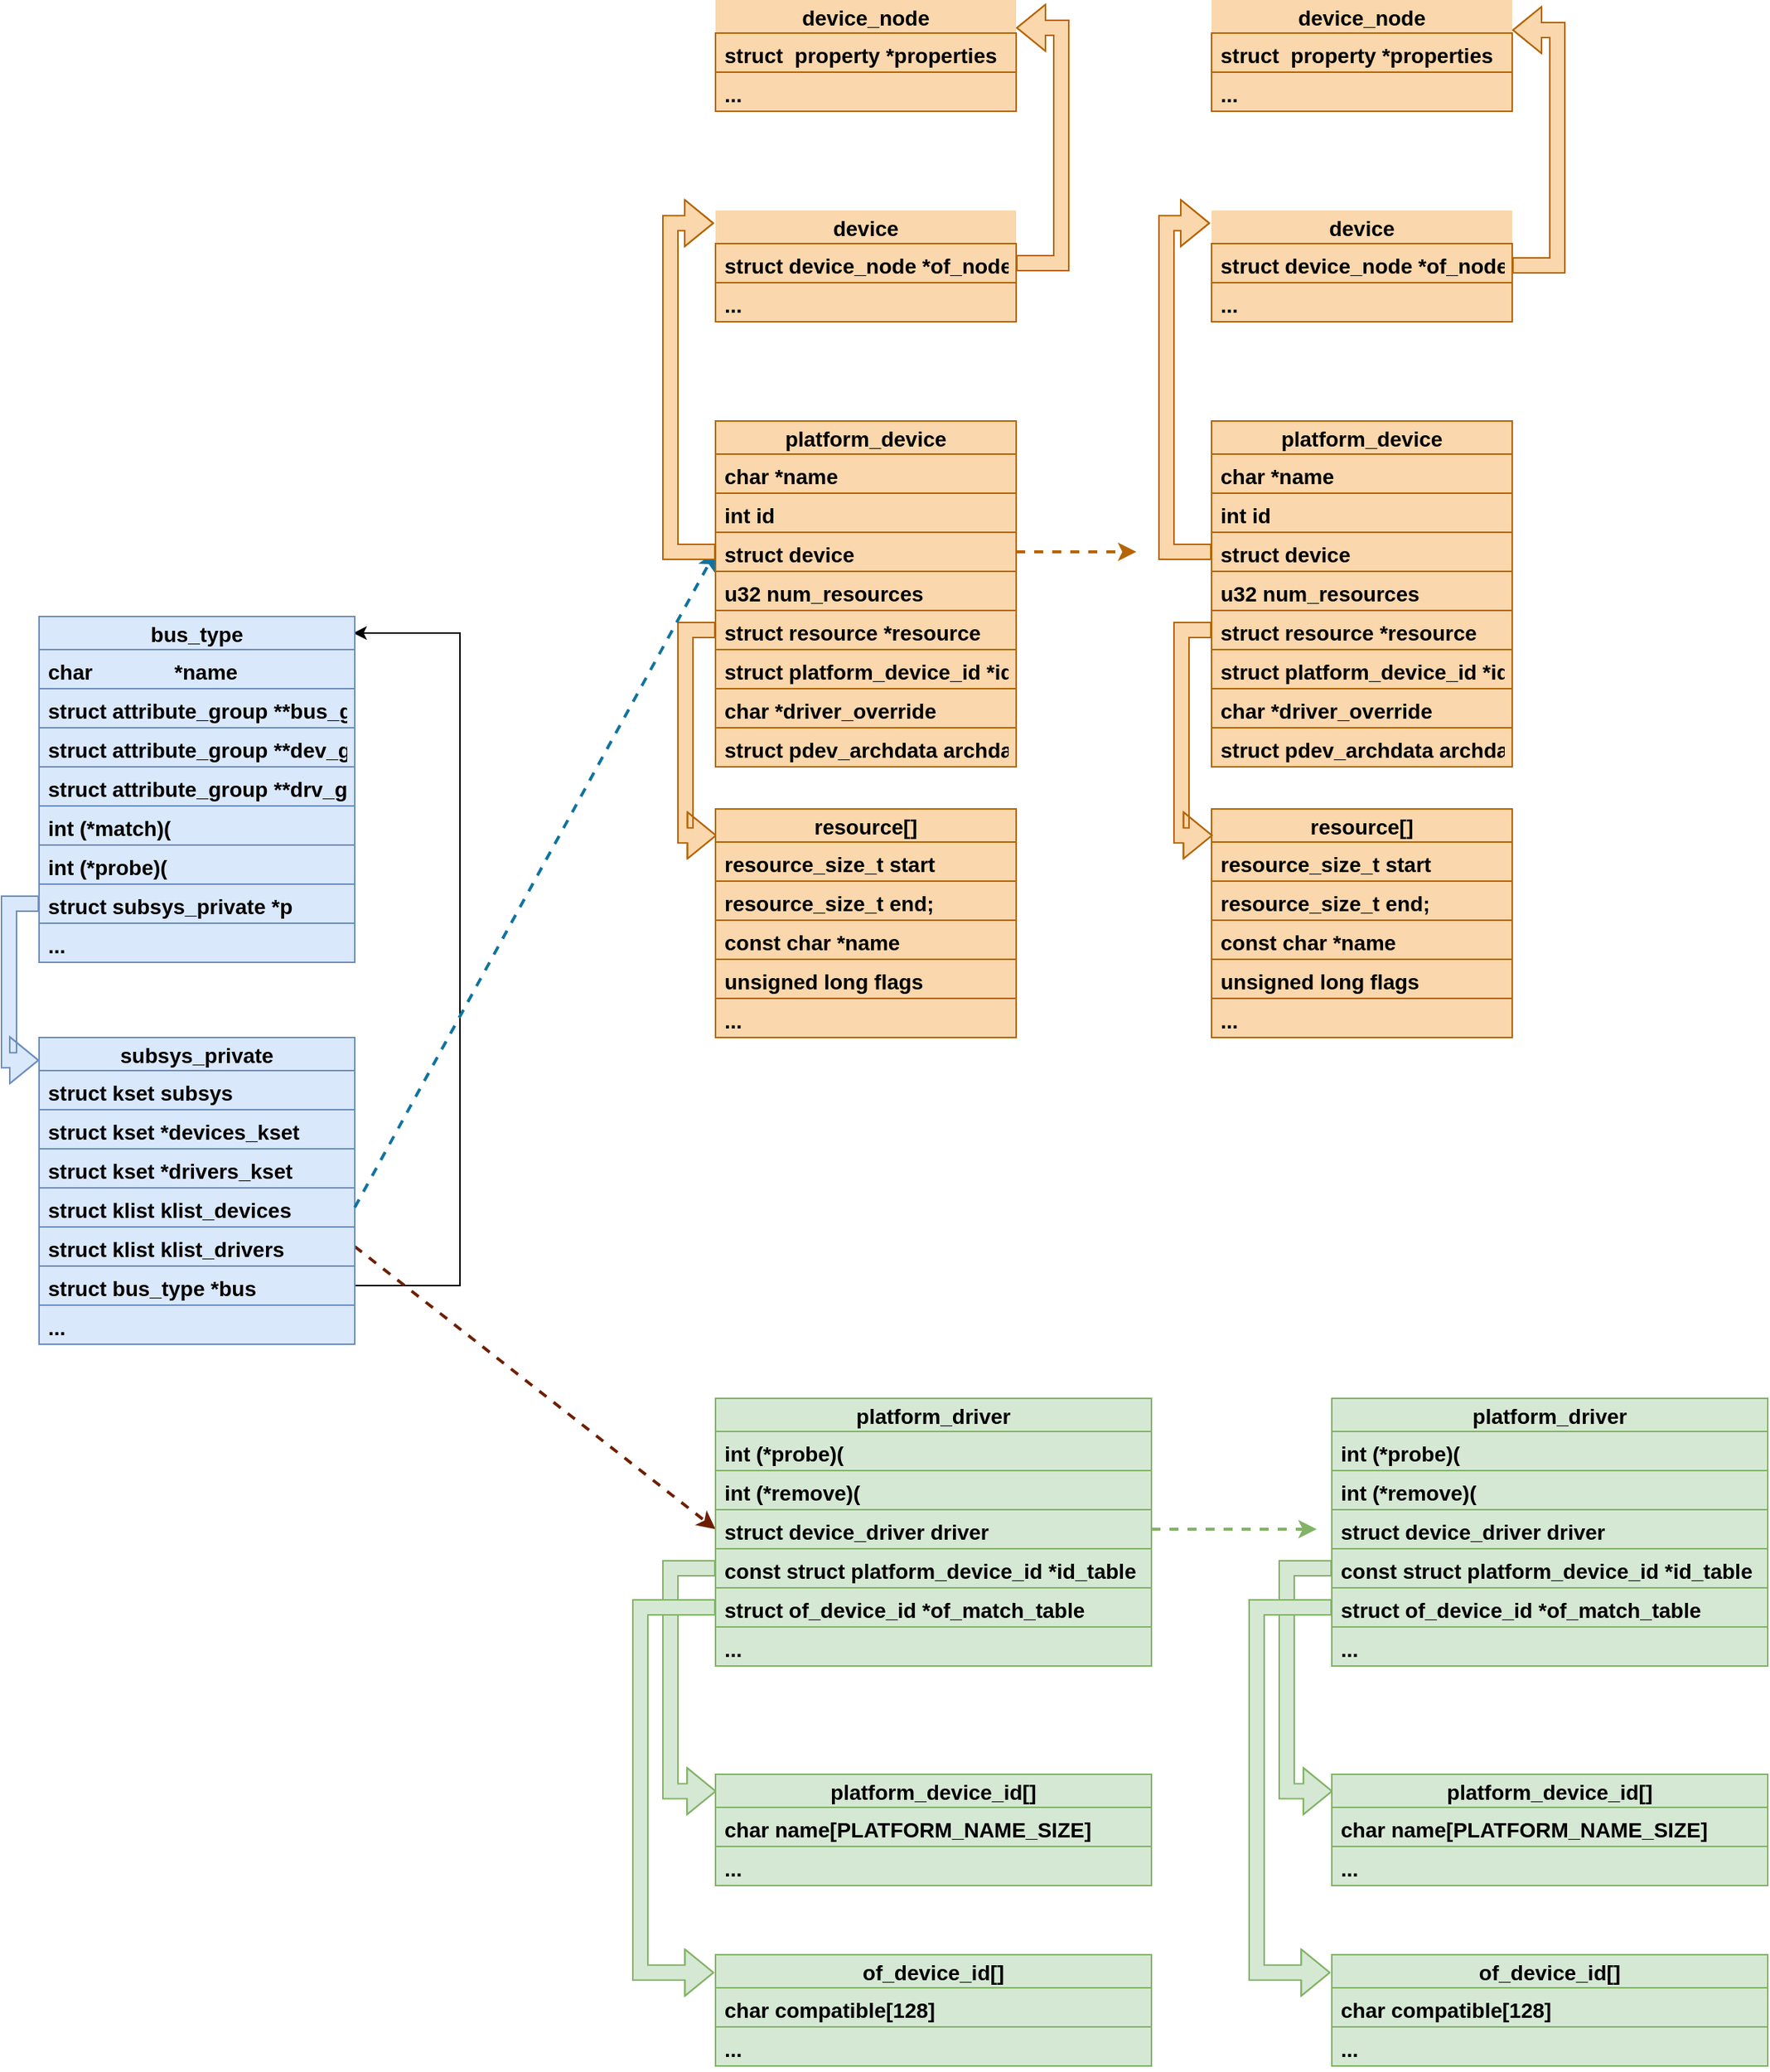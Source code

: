 <mxfile version="13.2.4" type="device"><diagram id="aXL27WoOl_0SswIxqGtq" name="第 1 页"><mxGraphModel dx="2500" dy="1604" grid="1" gridSize="10" guides="1" tooltips="1" connect="1" arrows="1" fold="1" page="1" pageScale="1" pageWidth="2339" pageHeight="3300" math="0" shadow="0"><root><mxCell id="0"/><mxCell id="1" parent="0"/><mxCell id="sJLB15ZEYWeLk40DrqPx-72" style="edgeStyle=orthogonalEdgeStyle;rounded=0;orthogonalLoop=1;jettySize=auto;html=1;entryX=0.995;entryY=0.048;entryDx=0;entryDy=0;entryPerimeter=0;fontSize=14;fontStyle=1" parent="1" source="sJLB15ZEYWeLk40DrqPx-69" target="sJLB15ZEYWeLk40DrqPx-45" edge="1"><mxGeometry relative="1" as="geometry"><Array as="points"><mxPoint x="740" y="1455"/><mxPoint x="740" y="1021"/></Array></mxGeometry></mxCell><mxCell id="sJLB15ZEYWeLk40DrqPx-73" style="edgeStyle=orthogonalEdgeStyle;rounded=0;orthogonalLoop=1;jettySize=auto;html=1;entryX=0;entryY=0.074;entryDx=0;entryDy=0;entryPerimeter=0;shape=flexArrow;fontSize=14;fontStyle=1;fillColor=#dae8fc;strokeColor=#6c8ebf;" parent="1" source="sJLB15ZEYWeLk40DrqPx-52" target="sJLB15ZEYWeLk40DrqPx-63" edge="1"><mxGeometry relative="1" as="geometry"/></mxCell><mxCell id="sJLB15ZEYWeLk40DrqPx-106" style="edgeStyle=none;rounded=0;orthogonalLoop=1;jettySize=auto;html=1;fontSize=14;fontStyle=1;exitX=1;exitY=0.5;exitDx=0;exitDy=0;fillColor=#a0522d;strokeColor=#6D1F00;dashed=1;strokeWidth=2;entryX=0;entryY=0.5;entryDx=0;entryDy=0;" parent="1" source="sJLB15ZEYWeLk40DrqPx-68" target="_lPPHwgw0YnX2loPkoH2-24" edge="1"><mxGeometry relative="1" as="geometry"><mxPoint x="590" y="1430" as="sourcePoint"/><mxPoint x="860" y="1750" as="targetPoint"/></mxGeometry></mxCell><mxCell id="sJLB15ZEYWeLk40DrqPx-45" value="bus_type" style="swimlane;fontStyle=1;childLayout=stackLayout;horizontal=1;startSize=22;horizontalStack=0;resizeParent=1;resizeParentMax=0;resizeLast=0;collapsible=1;marginBottom=0;align=center;fontSize=14;fillColor=#dae8fc;strokeColor=#6c8ebf;" parent="1" vertex="1"><mxGeometry x="460" y="1010" width="210" height="230" as="geometry"/></mxCell><mxCell id="sJLB15ZEYWeLk40DrqPx-46" value="char              *name" style="text;strokeColor=#6c8ebf;fillColor=#dae8fc;spacingLeft=4;spacingRight=4;overflow=hidden;rotatable=0;points=[[0,0.5],[1,0.5]];portConstraint=eastwest;fontSize=14;fontStyle=1" parent="sJLB15ZEYWeLk40DrqPx-45" vertex="1"><mxGeometry y="22" width="210" height="26" as="geometry"/></mxCell><mxCell id="sJLB15ZEYWeLk40DrqPx-47" value="struct attribute_group **bus_groups" style="text;strokeColor=#6c8ebf;fillColor=#dae8fc;spacingLeft=4;spacingRight=4;overflow=hidden;rotatable=0;points=[[0,0.5],[1,0.5]];portConstraint=eastwest;fontSize=14;fontStyle=1" parent="sJLB15ZEYWeLk40DrqPx-45" vertex="1"><mxGeometry y="48" width="210" height="26" as="geometry"/></mxCell><mxCell id="sJLB15ZEYWeLk40DrqPx-48" value="struct attribute_group **dev_groups" style="text;strokeColor=#6c8ebf;fillColor=#dae8fc;spacingLeft=4;spacingRight=4;overflow=hidden;rotatable=0;points=[[0,0.5],[1,0.5]];portConstraint=eastwest;fontSize=14;fontStyle=1" parent="sJLB15ZEYWeLk40DrqPx-45" vertex="1"><mxGeometry y="74" width="210" height="26" as="geometry"/></mxCell><mxCell id="sJLB15ZEYWeLk40DrqPx-49" value="struct attribute_group **drv_groups" style="text;strokeColor=#6c8ebf;fillColor=#dae8fc;spacingLeft=4;spacingRight=4;overflow=hidden;rotatable=0;points=[[0,0.5],[1,0.5]];portConstraint=eastwest;fontSize=14;fontStyle=1" parent="sJLB15ZEYWeLk40DrqPx-45" vertex="1"><mxGeometry y="100" width="210" height="26" as="geometry"/></mxCell><mxCell id="sJLB15ZEYWeLk40DrqPx-50" value="int (*match)(" style="text;strokeColor=#6c8ebf;fillColor=#dae8fc;spacingLeft=4;spacingRight=4;overflow=hidden;rotatable=0;points=[[0,0.5],[1,0.5]];portConstraint=eastwest;fontSize=14;fontStyle=1" parent="sJLB15ZEYWeLk40DrqPx-45" vertex="1"><mxGeometry y="126" width="210" height="26" as="geometry"/></mxCell><mxCell id="sJLB15ZEYWeLk40DrqPx-51" value="int (*probe)(" style="text;strokeColor=#6c8ebf;fillColor=#dae8fc;spacingLeft=4;spacingRight=4;overflow=hidden;rotatable=0;points=[[0,0.5],[1,0.5]];portConstraint=eastwest;fontSize=14;fontStyle=1" parent="sJLB15ZEYWeLk40DrqPx-45" vertex="1"><mxGeometry y="152" width="210" height="26" as="geometry"/></mxCell><mxCell id="sJLB15ZEYWeLk40DrqPx-52" value="struct subsys_private *p" style="text;strokeColor=#6c8ebf;fillColor=#dae8fc;spacingLeft=4;spacingRight=4;overflow=hidden;rotatable=0;points=[[0,0.5],[1,0.5]];portConstraint=eastwest;fontSize=14;fontStyle=1" parent="sJLB15ZEYWeLk40DrqPx-45" vertex="1"><mxGeometry y="178" width="210" height="26" as="geometry"/></mxCell><mxCell id="sJLB15ZEYWeLk40DrqPx-62" value="..." style="text;strokeColor=#6c8ebf;fillColor=#dae8fc;spacingLeft=4;spacingRight=4;overflow=hidden;rotatable=0;points=[[0,0.5],[1,0.5]];portConstraint=eastwest;fontSize=14;fontStyle=1" parent="sJLB15ZEYWeLk40DrqPx-45" vertex="1"><mxGeometry y="204" width="210" height="26" as="geometry"/></mxCell><mxCell id="sJLB15ZEYWeLk40DrqPx-63" value="subsys_private" style="swimlane;fontStyle=1;childLayout=stackLayout;horizontal=1;startSize=22;horizontalStack=0;resizeParent=1;resizeParentMax=0;resizeLast=0;collapsible=1;marginBottom=0;align=center;fontSize=14;fillColor=#dae8fc;strokeColor=#6c8ebf;" parent="1" vertex="1"><mxGeometry x="460" y="1290" width="210" height="204" as="geometry"/></mxCell><mxCell id="sJLB15ZEYWeLk40DrqPx-64" value="struct kset subsys" style="text;strokeColor=#6c8ebf;fillColor=#dae8fc;spacingLeft=4;spacingRight=4;overflow=hidden;rotatable=0;points=[[0,0.5],[1,0.5]];portConstraint=eastwest;fontSize=14;fontStyle=1" parent="sJLB15ZEYWeLk40DrqPx-63" vertex="1"><mxGeometry y="22" width="210" height="26" as="geometry"/></mxCell><mxCell id="sJLB15ZEYWeLk40DrqPx-65" value="struct kset *devices_kset" style="text;strokeColor=#6c8ebf;fillColor=#dae8fc;spacingLeft=4;spacingRight=4;overflow=hidden;rotatable=0;points=[[0,0.5],[1,0.5]];portConstraint=eastwest;fontSize=14;fontStyle=1" parent="sJLB15ZEYWeLk40DrqPx-63" vertex="1"><mxGeometry y="48" width="210" height="26" as="geometry"/></mxCell><mxCell id="sJLB15ZEYWeLk40DrqPx-66" value="struct kset *drivers_kset" style="text;strokeColor=#6c8ebf;fillColor=#dae8fc;spacingLeft=4;spacingRight=4;overflow=hidden;rotatable=0;points=[[0,0.5],[1,0.5]];portConstraint=eastwest;fontSize=14;fontStyle=1" parent="sJLB15ZEYWeLk40DrqPx-63" vertex="1"><mxGeometry y="74" width="210" height="26" as="geometry"/></mxCell><mxCell id="sJLB15ZEYWeLk40DrqPx-67" value="struct klist klist_devices" style="text;strokeColor=#6c8ebf;fillColor=#dae8fc;spacingLeft=4;spacingRight=4;overflow=hidden;rotatable=0;points=[[0,0.5],[1,0.5]];portConstraint=eastwest;fontSize=14;fontStyle=1" parent="sJLB15ZEYWeLk40DrqPx-63" vertex="1"><mxGeometry y="100" width="210" height="26" as="geometry"/></mxCell><mxCell id="sJLB15ZEYWeLk40DrqPx-68" value="struct klist klist_drivers" style="text;strokeColor=#6c8ebf;fillColor=#dae8fc;spacingLeft=4;spacingRight=4;overflow=hidden;rotatable=0;points=[[0,0.5],[1,0.5]];portConstraint=eastwest;fontSize=14;fontStyle=1" parent="sJLB15ZEYWeLk40DrqPx-63" vertex="1"><mxGeometry y="126" width="210" height="26" as="geometry"/></mxCell><mxCell id="sJLB15ZEYWeLk40DrqPx-69" value="struct bus_type *bus" style="text;strokeColor=#6c8ebf;fillColor=#dae8fc;spacingLeft=4;spacingRight=4;overflow=hidden;rotatable=0;points=[[0,0.5],[1,0.5]];portConstraint=eastwest;fontSize=14;fontStyle=1" parent="sJLB15ZEYWeLk40DrqPx-63" vertex="1"><mxGeometry y="152" width="210" height="26" as="geometry"/></mxCell><mxCell id="sJLB15ZEYWeLk40DrqPx-71" value="..." style="text;strokeColor=#6c8ebf;fillColor=#dae8fc;spacingLeft=4;spacingRight=4;overflow=hidden;rotatable=0;points=[[0,0.5],[1,0.5]];portConstraint=eastwest;fontSize=14;fontStyle=1" parent="sJLB15ZEYWeLk40DrqPx-63" vertex="1"><mxGeometry y="178" width="210" height="26" as="geometry"/></mxCell><mxCell id="h1Dw-4P8hXHXy0RDtUGk-1" value="device" style="swimlane;fontStyle=1;childLayout=stackLayout;horizontal=1;startSize=22;horizontalStack=0;resizeParent=1;resizeParentMax=0;resizeLast=0;collapsible=1;marginBottom=0;align=center;fontSize=14;fillColor=#fad7ac;strokeColor=none;swimlaneFillColor=#ffffff;" parent="1" vertex="1"><mxGeometry x="910" y="740" width="200" height="74" as="geometry"/></mxCell><mxCell id="h1Dw-4P8hXHXy0RDtUGk-2" value="struct device_node *of_node;" style="text;strokeColor=#b46504;fillColor=#fad7ac;spacingLeft=4;spacingRight=4;overflow=hidden;rotatable=0;points=[[0,0.5],[1,0.5]];portConstraint=eastwest;fontSize=14;fontStyle=1" parent="h1Dw-4P8hXHXy0RDtUGk-1" vertex="1"><mxGeometry y="22" width="200" height="26" as="geometry"/></mxCell><mxCell id="h1Dw-4P8hXHXy0RDtUGk-3" value="..." style="text;strokeColor=#b46504;fillColor=#fad7ac;spacingLeft=4;spacingRight=4;overflow=hidden;rotatable=0;points=[[0,0.5],[1,0.5]];portConstraint=eastwest;fontSize=14;fontStyle=1" parent="h1Dw-4P8hXHXy0RDtUGk-1" vertex="1"><mxGeometry y="48" width="200" height="26" as="geometry"/></mxCell><mxCell id="h1Dw-4P8hXHXy0RDtUGk-11" value="device_node" style="swimlane;fontStyle=1;childLayout=stackLayout;horizontal=1;startSize=22;horizontalStack=0;resizeParent=1;resizeParentMax=0;resizeLast=0;collapsible=1;marginBottom=0;align=center;fontSize=14;fillColor=#fad7ac;strokeColor=none;swimlaneFillColor=#ffffff;" parent="1" vertex="1"><mxGeometry x="910" y="600" width="200" height="74" as="geometry"/></mxCell><mxCell id="h1Dw-4P8hXHXy0RDtUGk-12" value="struct  property *properties" style="text;strokeColor=#b46504;fillColor=#fad7ac;spacingLeft=4;spacingRight=4;overflow=hidden;rotatable=0;points=[[0,0.5],[1,0.5]];portConstraint=eastwest;fontSize=14;fontStyle=1" parent="h1Dw-4P8hXHXy0RDtUGk-11" vertex="1"><mxGeometry y="22" width="200" height="26" as="geometry"/></mxCell><mxCell id="h1Dw-4P8hXHXy0RDtUGk-13" value="..." style="text;strokeColor=#b46504;fillColor=#fad7ac;spacingLeft=4;spacingRight=4;overflow=hidden;rotatable=0;points=[[0,0.5],[1,0.5]];portConstraint=eastwest;fontSize=14;fontStyle=1" parent="h1Dw-4P8hXHXy0RDtUGk-11" vertex="1"><mxGeometry y="48" width="200" height="26" as="geometry"/></mxCell><mxCell id="_lPPHwgw0YnX2loPkoH2-20" value="platform_driver" style="swimlane;fontStyle=1;childLayout=stackLayout;horizontal=1;startSize=22;horizontalStack=0;resizeParent=1;resizeParentMax=0;resizeLast=0;collapsible=1;marginBottom=0;align=center;fontSize=14;fillColor=#d5e8d4;strokeColor=#82b366;" parent="1" vertex="1"><mxGeometry x="910" y="1530" width="290" height="178" as="geometry"/></mxCell><mxCell id="_lPPHwgw0YnX2loPkoH2-21" value="int (*probe)(" style="text;strokeColor=#82b366;fillColor=#d5e8d4;spacingLeft=4;spacingRight=4;overflow=hidden;rotatable=0;points=[[0,0.5],[1,0.5]];portConstraint=eastwest;fontSize=14;fontStyle=1" parent="_lPPHwgw0YnX2loPkoH2-20" vertex="1"><mxGeometry y="22" width="290" height="26" as="geometry"/></mxCell><mxCell id="_lPPHwgw0YnX2loPkoH2-22" value="int (*remove)(" style="text;strokeColor=#82b366;fillColor=#d5e8d4;spacingLeft=4;spacingRight=4;overflow=hidden;rotatable=0;points=[[0,0.5],[1,0.5]];portConstraint=eastwest;fontSize=14;fontStyle=1" parent="_lPPHwgw0YnX2loPkoH2-20" vertex="1"><mxGeometry y="48" width="290" height="26" as="geometry"/></mxCell><mxCell id="_lPPHwgw0YnX2loPkoH2-24" value="struct device_driver driver" style="text;strokeColor=#82b366;fillColor=#d5e8d4;spacingLeft=4;spacingRight=4;overflow=hidden;rotatable=0;points=[[0,0.5],[1,0.5]];portConstraint=eastwest;fontSize=14;fontStyle=1" parent="_lPPHwgw0YnX2loPkoH2-20" vertex="1"><mxGeometry y="74" width="290" height="26" as="geometry"/></mxCell><mxCell id="_lPPHwgw0YnX2loPkoH2-25" value="const struct platform_device_id *id_table" style="text;strokeColor=#82b366;fillColor=#d5e8d4;spacingLeft=4;spacingRight=4;overflow=hidden;rotatable=0;points=[[0,0.5],[1,0.5]];portConstraint=eastwest;fontSize=14;fontStyle=1" parent="_lPPHwgw0YnX2loPkoH2-20" vertex="1"><mxGeometry y="100" width="290" height="26" as="geometry"/></mxCell><mxCell id="_lPPHwgw0YnX2loPkoH2-28" value="struct of_device_id  *of_match_table" style="text;strokeColor=#82b366;fillColor=#d5e8d4;spacingLeft=4;spacingRight=4;overflow=hidden;rotatable=0;points=[[0,0.5],[1,0.5]];portConstraint=eastwest;fontSize=14;fontStyle=1" parent="_lPPHwgw0YnX2loPkoH2-20" vertex="1"><mxGeometry y="126" width="290" height="26" as="geometry"/></mxCell><mxCell id="h1Dw-4P8hXHXy0RDtUGk-15" value="..." style="text;strokeColor=#82b366;fillColor=#d5e8d4;spacingLeft=4;spacingRight=4;overflow=hidden;rotatable=0;points=[[0,0.5],[1,0.5]];portConstraint=eastwest;fontSize=14;fontStyle=1" parent="_lPPHwgw0YnX2loPkoH2-20" vertex="1"><mxGeometry y="152" width="290" height="26" as="geometry"/></mxCell><mxCell id="_lPPHwgw0YnX2loPkoH2-2" value="platform_device" style="swimlane;fontStyle=1;childLayout=stackLayout;horizontal=1;startSize=22;horizontalStack=0;resizeParent=1;resizeParentMax=0;resizeLast=0;collapsible=1;marginBottom=0;align=center;fontSize=14;fillColor=#fad7ac;strokeColor=#b46504;" parent="1" vertex="1"><mxGeometry x="910" y="880" width="200" height="230" as="geometry"/></mxCell><mxCell id="_lPPHwgw0YnX2loPkoH2-3" value="char&#9;*name" style="text;strokeColor=#b46504;fillColor=#fad7ac;spacingLeft=4;spacingRight=4;overflow=hidden;rotatable=0;points=[[0,0.5],[1,0.5]];portConstraint=eastwest;fontSize=14;fontStyle=1" parent="_lPPHwgw0YnX2loPkoH2-2" vertex="1"><mxGeometry y="22" width="200" height="26" as="geometry"/></mxCell><mxCell id="_lPPHwgw0YnX2loPkoH2-4" value="int&#9;&#9;id" style="text;strokeColor=#b46504;fillColor=#fad7ac;spacingLeft=4;spacingRight=4;overflow=hidden;rotatable=0;points=[[0,0.5],[1,0.5]];portConstraint=eastwest;fontSize=14;fontStyle=1" parent="_lPPHwgw0YnX2loPkoH2-2" vertex="1"><mxGeometry y="48" width="200" height="26" as="geometry"/></mxCell><mxCell id="_lPPHwgw0YnX2loPkoH2-5" value="struct device" style="text;strokeColor=#b46504;fillColor=#fad7ac;spacingLeft=4;spacingRight=4;overflow=hidden;rotatable=0;points=[[0,0.5],[1,0.5]];portConstraint=eastwest;fontSize=14;fontStyle=1" parent="_lPPHwgw0YnX2loPkoH2-2" vertex="1"><mxGeometry y="74" width="200" height="26" as="geometry"/></mxCell><mxCell id="_lPPHwgw0YnX2loPkoH2-6" value="u32&#9;&#9;num_resources" style="text;strokeColor=#b46504;fillColor=#fad7ac;spacingLeft=4;spacingRight=4;overflow=hidden;rotatable=0;points=[[0,0.5],[1,0.5]];portConstraint=eastwest;fontSize=14;fontStyle=1" parent="_lPPHwgw0YnX2loPkoH2-2" vertex="1"><mxGeometry y="100" width="200" height="26" as="geometry"/></mxCell><mxCell id="_lPPHwgw0YnX2loPkoH2-7" value="struct resource&#9;*resource" style="text;strokeColor=#b46504;fillColor=#fad7ac;spacingLeft=4;spacingRight=4;overflow=hidden;rotatable=0;points=[[0,0.5],[1,0.5]];portConstraint=eastwest;fontSize=14;fontStyle=1" parent="_lPPHwgw0YnX2loPkoH2-2" vertex="1"><mxGeometry y="126" width="200" height="26" as="geometry"/></mxCell><mxCell id="_lPPHwgw0YnX2loPkoH2-8" value="struct platform_device_id&#9;*id_entry" style="text;strokeColor=#b46504;fillColor=#fad7ac;spacingLeft=4;spacingRight=4;overflow=hidden;rotatable=0;points=[[0,0.5],[1,0.5]];portConstraint=eastwest;fontSize=14;fontStyle=1" parent="_lPPHwgw0YnX2loPkoH2-2" vertex="1"><mxGeometry y="152" width="200" height="26" as="geometry"/></mxCell><mxCell id="_lPPHwgw0YnX2loPkoH2-9" value="char *driver_override" style="text;strokeColor=#b46504;fillColor=#fad7ac;spacingLeft=4;spacingRight=4;overflow=hidden;rotatable=0;points=[[0,0.5],[1,0.5]];portConstraint=eastwest;fontSize=14;fontStyle=1" parent="_lPPHwgw0YnX2loPkoH2-2" vertex="1"><mxGeometry y="178" width="200" height="26" as="geometry"/></mxCell><mxCell id="_lPPHwgw0YnX2loPkoH2-10" value="struct pdev_archdata&#9;archdata" style="text;strokeColor=#b46504;fillColor=#fad7ac;spacingLeft=4;spacingRight=4;overflow=hidden;rotatable=0;points=[[0,0.5],[1,0.5]];portConstraint=eastwest;fontSize=14;fontStyle=1" parent="_lPPHwgw0YnX2loPkoH2-2" vertex="1"><mxGeometry y="204" width="200" height="26" as="geometry"/></mxCell><mxCell id="_lPPHwgw0YnX2loPkoH2-39" style="edgeStyle=orthogonalEdgeStyle;rounded=0;orthogonalLoop=1;jettySize=auto;html=1;entryX=0.004;entryY=0.116;entryDx=0;entryDy=0;entryPerimeter=0;strokeColor=#b46504;strokeWidth=1;fontSize=14;shape=flexArrow;fillColor=#fad7ac;fontStyle=1" parent="1" source="_lPPHwgw0YnX2loPkoH2-7" target="_lPPHwgw0YnX2loPkoH2-29" edge="1"><mxGeometry relative="1" as="geometry"/></mxCell><mxCell id="_lPPHwgw0YnX2loPkoH2-29" value="resource[]" style="swimlane;fontStyle=1;childLayout=stackLayout;horizontal=1;startSize=22;horizontalStack=0;resizeParent=1;resizeParentMax=0;resizeLast=0;collapsible=1;marginBottom=0;align=center;fontSize=14;fillColor=#fad7ac;strokeColor=#b46504;" parent="1" vertex="1"><mxGeometry x="910" y="1138" width="200" height="152" as="geometry"/></mxCell><mxCell id="_lPPHwgw0YnX2loPkoH2-30" value="resource_size_t start" style="text;strokeColor=#b46504;fillColor=#fad7ac;spacingLeft=4;spacingRight=4;overflow=hidden;rotatable=0;points=[[0,0.5],[1,0.5]];portConstraint=eastwest;fontSize=14;fontStyle=1" parent="_lPPHwgw0YnX2loPkoH2-29" vertex="1"><mxGeometry y="22" width="200" height="26" as="geometry"/></mxCell><mxCell id="_lPPHwgw0YnX2loPkoH2-31" value="resource_size_t end;" style="text;strokeColor=#b46504;fillColor=#fad7ac;spacingLeft=4;spacingRight=4;overflow=hidden;rotatable=0;points=[[0,0.5],[1,0.5]];portConstraint=eastwest;fontSize=14;fontStyle=1" parent="_lPPHwgw0YnX2loPkoH2-29" vertex="1"><mxGeometry y="48" width="200" height="26" as="geometry"/></mxCell><mxCell id="_lPPHwgw0YnX2loPkoH2-32" value="const char *name" style="text;strokeColor=#b46504;fillColor=#fad7ac;spacingLeft=4;spacingRight=4;overflow=hidden;rotatable=0;points=[[0,0.5],[1,0.5]];portConstraint=eastwest;fontSize=14;fontStyle=1" parent="_lPPHwgw0YnX2loPkoH2-29" vertex="1"><mxGeometry y="74" width="200" height="26" as="geometry"/></mxCell><mxCell id="_lPPHwgw0YnX2loPkoH2-33" value="unsigned long flags" style="text;strokeColor=#b46504;fillColor=#fad7ac;spacingLeft=4;spacingRight=4;overflow=hidden;rotatable=0;points=[[0,0.5],[1,0.5]];portConstraint=eastwest;fontSize=14;fontStyle=1" parent="_lPPHwgw0YnX2loPkoH2-29" vertex="1"><mxGeometry y="100" width="200" height="26" as="geometry"/></mxCell><mxCell id="_lPPHwgw0YnX2loPkoH2-37" value="..." style="text;strokeColor=#b46504;fillColor=#fad7ac;spacingLeft=4;spacingRight=4;overflow=hidden;rotatable=0;points=[[0,0.5],[1,0.5]];portConstraint=eastwest;fontSize=14;fontStyle=1" parent="_lPPHwgw0YnX2loPkoH2-29" vertex="1"><mxGeometry y="126" width="200" height="26" as="geometry"/></mxCell><mxCell id="_lPPHwgw0YnX2loPkoH2-58" style="edgeStyle=orthogonalEdgeStyle;shape=flexArrow;rounded=0;orthogonalLoop=1;jettySize=auto;html=1;entryX=0.002;entryY=0.152;entryDx=0;entryDy=0;entryPerimeter=0;strokeColor=#82b366;strokeWidth=1;fontSize=14;fillColor=#d5e8d4;fontStyle=1" parent="1" source="_lPPHwgw0YnX2loPkoH2-25" target="_lPPHwgw0YnX2loPkoH2-52" edge="1"><mxGeometry relative="1" as="geometry"><Array as="points"><mxPoint x="880" y="1643"/><mxPoint x="880" y="1791"/></Array></mxGeometry></mxCell><mxCell id="_lPPHwgw0YnX2loPkoH2-63" style="rounded=0;orthogonalLoop=1;jettySize=auto;html=1;strokeColor=#10739e;strokeWidth=2;fontSize=14;dashed=1;entryX=0;entryY=0.5;entryDx=0;entryDy=0;fillColor=#b1ddf0;fontStyle=1" parent="1" target="_lPPHwgw0YnX2loPkoH2-5" edge="1"><mxGeometry relative="1" as="geometry"><mxPoint x="700" y="1400" as="targetPoint"/><mxPoint x="670" y="1403" as="sourcePoint"/></mxGeometry></mxCell><mxCell id="_lPPHwgw0YnX2loPkoH2-80" style="edgeStyle=none;rounded=0;orthogonalLoop=1;jettySize=auto;html=1;dashed=1;strokeColor=#b46504;strokeWidth=2;fontSize=14;fillColor=#fad7ac;fontStyle=1" parent="1" source="_lPPHwgw0YnX2loPkoH2-5" edge="1"><mxGeometry relative="1" as="geometry"><mxPoint x="1190" y="967" as="targetPoint"/></mxGeometry></mxCell><mxCell id="_lPPHwgw0YnX2loPkoH2-91" style="edgeStyle=none;rounded=0;orthogonalLoop=1;jettySize=auto;html=1;dashed=1;strokeColor=#82b366;strokeWidth=2;fontSize=14;fillColor=#d5e8d4;fontStyle=1" parent="1" source="_lPPHwgw0YnX2loPkoH2-24" edge="1"><mxGeometry relative="1" as="geometry"><mxPoint x="1310" y="1617.0" as="targetPoint"/></mxGeometry></mxCell><mxCell id="h1Dw-4P8hXHXy0RDtUGk-10" style="edgeStyle=orthogonalEdgeStyle;rounded=0;orthogonalLoop=1;jettySize=auto;html=1;entryX=-0.005;entryY=0.114;entryDx=0;entryDy=0;entryPerimeter=0;shape=flexArrow;fillColor=#fad7ac;strokeColor=#b46504;" parent="1" source="_lPPHwgw0YnX2loPkoH2-5" target="h1Dw-4P8hXHXy0RDtUGk-1" edge="1"><mxGeometry relative="1" as="geometry"><Array as="points"><mxPoint x="880" y="967"/><mxPoint x="880" y="748"/></Array></mxGeometry></mxCell><mxCell id="h1Dw-4P8hXHXy0RDtUGk-14" style="edgeStyle=orthogonalEdgeStyle;shape=flexArrow;rounded=0;orthogonalLoop=1;jettySize=auto;html=1;entryX=1;entryY=0.25;entryDx=0;entryDy=0;fillColor=#fad7ac;strokeColor=#b46504;" parent="1" source="h1Dw-4P8hXHXy0RDtUGk-2" target="h1Dw-4P8hXHXy0RDtUGk-11" edge="1"><mxGeometry relative="1" as="geometry"><Array as="points"><mxPoint x="1140" y="775"/><mxPoint x="1140" y="619"/></Array></mxGeometry></mxCell><mxCell id="h1Dw-4P8hXHXy0RDtUGk-21" value="device" style="swimlane;fontStyle=1;childLayout=stackLayout;horizontal=1;startSize=22;horizontalStack=0;resizeParent=1;resizeParentMax=0;resizeLast=0;collapsible=1;marginBottom=0;align=center;fontSize=14;fillColor=#fad7ac;strokeColor=none;swimlaneFillColor=#ffffff;" parent="1" vertex="1"><mxGeometry x="1240" y="740" width="200" height="74" as="geometry"/></mxCell><mxCell id="h1Dw-4P8hXHXy0RDtUGk-22" value="struct device_node *of_node;" style="text;strokeColor=#b46504;fillColor=#fad7ac;spacingLeft=4;spacingRight=4;overflow=hidden;rotatable=0;points=[[0,0.5],[1,0.5]];portConstraint=eastwest;fontSize=14;fontStyle=1" parent="h1Dw-4P8hXHXy0RDtUGk-21" vertex="1"><mxGeometry y="22" width="200" height="26" as="geometry"/></mxCell><mxCell id="h1Dw-4P8hXHXy0RDtUGk-23" value="..." style="text;strokeColor=#b46504;fillColor=#fad7ac;spacingLeft=4;spacingRight=4;overflow=hidden;rotatable=0;points=[[0,0.5],[1,0.5]];portConstraint=eastwest;fontSize=14;fontStyle=1" parent="h1Dw-4P8hXHXy0RDtUGk-21" vertex="1"><mxGeometry y="48" width="200" height="26" as="geometry"/></mxCell><mxCell id="h1Dw-4P8hXHXy0RDtUGk-24" value="device_node" style="swimlane;fontStyle=1;childLayout=stackLayout;horizontal=1;startSize=22;horizontalStack=0;resizeParent=1;resizeParentMax=0;resizeLast=0;collapsible=1;marginBottom=0;align=center;fontSize=14;fillColor=#fad7ac;strokeColor=none;swimlaneFillColor=#ffffff;" parent="1" vertex="1"><mxGeometry x="1240" y="600" width="200" height="74" as="geometry"/></mxCell><mxCell id="h1Dw-4P8hXHXy0RDtUGk-25" value="struct  property *properties" style="text;strokeColor=#b46504;fillColor=#fad7ac;spacingLeft=4;spacingRight=4;overflow=hidden;rotatable=0;points=[[0,0.5],[1,0.5]];portConstraint=eastwest;fontSize=14;fontStyle=1" parent="h1Dw-4P8hXHXy0RDtUGk-24" vertex="1"><mxGeometry y="22" width="200" height="26" as="geometry"/></mxCell><mxCell id="h1Dw-4P8hXHXy0RDtUGk-26" value="..." style="text;strokeColor=#b46504;fillColor=#fad7ac;spacingLeft=4;spacingRight=4;overflow=hidden;rotatable=0;points=[[0,0.5],[1,0.5]];portConstraint=eastwest;fontSize=14;fontStyle=1" parent="h1Dw-4P8hXHXy0RDtUGk-24" vertex="1"><mxGeometry y="48" width="200" height="26" as="geometry"/></mxCell><mxCell id="h1Dw-4P8hXHXy0RDtUGk-27" value="platform_device" style="swimlane;fontStyle=1;childLayout=stackLayout;horizontal=1;startSize=22;horizontalStack=0;resizeParent=1;resizeParentMax=0;resizeLast=0;collapsible=1;marginBottom=0;align=center;fontSize=14;fillColor=#fad7ac;strokeColor=#b46504;" parent="1" vertex="1"><mxGeometry x="1240" y="880" width="200" height="230" as="geometry"/></mxCell><mxCell id="h1Dw-4P8hXHXy0RDtUGk-28" value="char&#9;*name" style="text;strokeColor=#b46504;fillColor=#fad7ac;spacingLeft=4;spacingRight=4;overflow=hidden;rotatable=0;points=[[0,0.5],[1,0.5]];portConstraint=eastwest;fontSize=14;fontStyle=1" parent="h1Dw-4P8hXHXy0RDtUGk-27" vertex="1"><mxGeometry y="22" width="200" height="26" as="geometry"/></mxCell><mxCell id="h1Dw-4P8hXHXy0RDtUGk-29" value="int&#9;&#9;id" style="text;strokeColor=#b46504;fillColor=#fad7ac;spacingLeft=4;spacingRight=4;overflow=hidden;rotatable=0;points=[[0,0.5],[1,0.5]];portConstraint=eastwest;fontSize=14;fontStyle=1" parent="h1Dw-4P8hXHXy0RDtUGk-27" vertex="1"><mxGeometry y="48" width="200" height="26" as="geometry"/></mxCell><mxCell id="h1Dw-4P8hXHXy0RDtUGk-30" value="struct device" style="text;strokeColor=#b46504;fillColor=#fad7ac;spacingLeft=4;spacingRight=4;overflow=hidden;rotatable=0;points=[[0,0.5],[1,0.5]];portConstraint=eastwest;fontSize=14;fontStyle=1" parent="h1Dw-4P8hXHXy0RDtUGk-27" vertex="1"><mxGeometry y="74" width="200" height="26" as="geometry"/></mxCell><mxCell id="h1Dw-4P8hXHXy0RDtUGk-31" value="u32&#9;&#9;num_resources" style="text;strokeColor=#b46504;fillColor=#fad7ac;spacingLeft=4;spacingRight=4;overflow=hidden;rotatable=0;points=[[0,0.5],[1,0.5]];portConstraint=eastwest;fontSize=14;fontStyle=1" parent="h1Dw-4P8hXHXy0RDtUGk-27" vertex="1"><mxGeometry y="100" width="200" height="26" as="geometry"/></mxCell><mxCell id="h1Dw-4P8hXHXy0RDtUGk-32" value="struct resource&#9;*resource" style="text;strokeColor=#b46504;fillColor=#fad7ac;spacingLeft=4;spacingRight=4;overflow=hidden;rotatable=0;points=[[0,0.5],[1,0.5]];portConstraint=eastwest;fontSize=14;fontStyle=1" parent="h1Dw-4P8hXHXy0RDtUGk-27" vertex="1"><mxGeometry y="126" width="200" height="26" as="geometry"/></mxCell><mxCell id="h1Dw-4P8hXHXy0RDtUGk-33" value="struct platform_device_id&#9;*id_entry" style="text;strokeColor=#b46504;fillColor=#fad7ac;spacingLeft=4;spacingRight=4;overflow=hidden;rotatable=0;points=[[0,0.5],[1,0.5]];portConstraint=eastwest;fontSize=14;fontStyle=1" parent="h1Dw-4P8hXHXy0RDtUGk-27" vertex="1"><mxGeometry y="152" width="200" height="26" as="geometry"/></mxCell><mxCell id="h1Dw-4P8hXHXy0RDtUGk-34" value="char *driver_override" style="text;strokeColor=#b46504;fillColor=#fad7ac;spacingLeft=4;spacingRight=4;overflow=hidden;rotatable=0;points=[[0,0.5],[1,0.5]];portConstraint=eastwest;fontSize=14;fontStyle=1" parent="h1Dw-4P8hXHXy0RDtUGk-27" vertex="1"><mxGeometry y="178" width="200" height="26" as="geometry"/></mxCell><mxCell id="h1Dw-4P8hXHXy0RDtUGk-35" value="struct pdev_archdata&#9;archdata" style="text;strokeColor=#b46504;fillColor=#fad7ac;spacingLeft=4;spacingRight=4;overflow=hidden;rotatable=0;points=[[0,0.5],[1,0.5]];portConstraint=eastwest;fontSize=14;fontStyle=1" parent="h1Dw-4P8hXHXy0RDtUGk-27" vertex="1"><mxGeometry y="204" width="200" height="26" as="geometry"/></mxCell><mxCell id="h1Dw-4P8hXHXy0RDtUGk-37" value="resource[]" style="swimlane;fontStyle=1;childLayout=stackLayout;horizontal=1;startSize=22;horizontalStack=0;resizeParent=1;resizeParentMax=0;resizeLast=0;collapsible=1;marginBottom=0;align=center;fontSize=14;fillColor=#fad7ac;strokeColor=#b46504;" parent="1" vertex="1"><mxGeometry x="1240" y="1138" width="200" height="152" as="geometry"/></mxCell><mxCell id="h1Dw-4P8hXHXy0RDtUGk-38" value="resource_size_t start" style="text;strokeColor=#b46504;fillColor=#fad7ac;spacingLeft=4;spacingRight=4;overflow=hidden;rotatable=0;points=[[0,0.5],[1,0.5]];portConstraint=eastwest;fontSize=14;fontStyle=1" parent="h1Dw-4P8hXHXy0RDtUGk-37" vertex="1"><mxGeometry y="22" width="200" height="26" as="geometry"/></mxCell><mxCell id="h1Dw-4P8hXHXy0RDtUGk-39" value="resource_size_t end;" style="text;strokeColor=#b46504;fillColor=#fad7ac;spacingLeft=4;spacingRight=4;overflow=hidden;rotatable=0;points=[[0,0.5],[1,0.5]];portConstraint=eastwest;fontSize=14;fontStyle=1" parent="h1Dw-4P8hXHXy0RDtUGk-37" vertex="1"><mxGeometry y="48" width="200" height="26" as="geometry"/></mxCell><mxCell id="h1Dw-4P8hXHXy0RDtUGk-40" value="const char *name" style="text;strokeColor=#b46504;fillColor=#fad7ac;spacingLeft=4;spacingRight=4;overflow=hidden;rotatable=0;points=[[0,0.5],[1,0.5]];portConstraint=eastwest;fontSize=14;fontStyle=1" parent="h1Dw-4P8hXHXy0RDtUGk-37" vertex="1"><mxGeometry y="74" width="200" height="26" as="geometry"/></mxCell><mxCell id="h1Dw-4P8hXHXy0RDtUGk-41" value="unsigned long flags" style="text;strokeColor=#b46504;fillColor=#fad7ac;spacingLeft=4;spacingRight=4;overflow=hidden;rotatable=0;points=[[0,0.5],[1,0.5]];portConstraint=eastwest;fontSize=14;fontStyle=1" parent="h1Dw-4P8hXHXy0RDtUGk-37" vertex="1"><mxGeometry y="100" width="200" height="26" as="geometry"/></mxCell><mxCell id="h1Dw-4P8hXHXy0RDtUGk-42" value="..." style="text;strokeColor=#b46504;fillColor=#fad7ac;spacingLeft=4;spacingRight=4;overflow=hidden;rotatable=0;points=[[0,0.5],[1,0.5]];portConstraint=eastwest;fontSize=14;fontStyle=1" parent="h1Dw-4P8hXHXy0RDtUGk-37" vertex="1"><mxGeometry y="126" width="200" height="26" as="geometry"/></mxCell><mxCell id="_lPPHwgw0YnX2loPkoH2-52" value="platform_device_id[]" style="swimlane;fontStyle=1;childLayout=stackLayout;horizontal=1;startSize=22;horizontalStack=0;resizeParent=1;resizeParentMax=0;resizeLast=0;collapsible=1;marginBottom=0;align=center;fontSize=14;fillColor=#d5e8d4;strokeColor=#82b366;" parent="1" vertex="1"><mxGeometry x="910" y="1780" width="290" height="74" as="geometry"/></mxCell><mxCell id="_lPPHwgw0YnX2loPkoH2-53" value="char name[PLATFORM_NAME_SIZE]" style="text;strokeColor=#82b366;fillColor=#d5e8d4;spacingLeft=4;spacingRight=4;overflow=hidden;rotatable=0;points=[[0,0.5],[1,0.5]];portConstraint=eastwest;fontSize=14;fontStyle=1" parent="_lPPHwgw0YnX2loPkoH2-52" vertex="1"><mxGeometry y="22" width="290" height="26" as="geometry"/></mxCell><mxCell id="_lPPHwgw0YnX2loPkoH2-57" value="..." style="text;strokeColor=#82b366;fillColor=#d5e8d4;spacingLeft=4;spacingRight=4;overflow=hidden;rotatable=0;points=[[0,0.5],[1,0.5]];portConstraint=eastwest;fontSize=14;fontStyle=1" parent="_lPPHwgw0YnX2loPkoH2-52" vertex="1"><mxGeometry y="48" width="290" height="26" as="geometry"/></mxCell><mxCell id="h1Dw-4P8hXHXy0RDtUGk-17" value="of_device_id[]" style="swimlane;fontStyle=1;childLayout=stackLayout;horizontal=1;startSize=22;horizontalStack=0;resizeParent=1;resizeParentMax=0;resizeLast=0;collapsible=1;marginBottom=0;align=center;fontSize=14;fillColor=#d5e8d4;strokeColor=#82b366;" parent="1" vertex="1"><mxGeometry x="910" y="1900" width="290" height="74" as="geometry"/></mxCell><mxCell id="h1Dw-4P8hXHXy0RDtUGk-18" value="char   compatible[128]" style="text;strokeColor=#82b366;fillColor=#d5e8d4;spacingLeft=4;spacingRight=4;overflow=hidden;rotatable=0;points=[[0,0.5],[1,0.5]];portConstraint=eastwest;fontSize=14;fontStyle=1" parent="h1Dw-4P8hXHXy0RDtUGk-17" vertex="1"><mxGeometry y="22" width="290" height="26" as="geometry"/></mxCell><mxCell id="h1Dw-4P8hXHXy0RDtUGk-19" value="..." style="text;strokeColor=#82b366;fillColor=#d5e8d4;spacingLeft=4;spacingRight=4;overflow=hidden;rotatable=0;points=[[0,0.5],[1,0.5]];portConstraint=eastwest;fontSize=14;fontStyle=1" parent="h1Dw-4P8hXHXy0RDtUGk-17" vertex="1"><mxGeometry y="48" width="290" height="26" as="geometry"/></mxCell><mxCell id="h1Dw-4P8hXHXy0RDtUGk-20" style="edgeStyle=orthogonalEdgeStyle;shape=flexArrow;rounded=0;orthogonalLoop=1;jettySize=auto;html=1;entryX=-0.003;entryY=0.161;entryDx=0;entryDy=0;entryPerimeter=0;fillColor=#d5e8d4;strokeColor=#82b366;" parent="1" source="_lPPHwgw0YnX2loPkoH2-28" target="h1Dw-4P8hXHXy0RDtUGk-17" edge="1"><mxGeometry relative="1" as="geometry"><Array as="points"><mxPoint x="860" y="1669"/><mxPoint x="860" y="1912"/></Array></mxGeometry></mxCell><mxCell id="h1Dw-4P8hXHXy0RDtUGk-36" style="edgeStyle=orthogonalEdgeStyle;rounded=0;orthogonalLoop=1;jettySize=auto;html=1;entryX=0.004;entryY=0.116;entryDx=0;entryDy=0;entryPerimeter=0;strokeColor=#b46504;strokeWidth=1;fontSize=14;shape=flexArrow;fillColor=#fad7ac;fontStyle=1" parent="1" source="h1Dw-4P8hXHXy0RDtUGk-32" target="h1Dw-4P8hXHXy0RDtUGk-37" edge="1"><mxGeometry relative="1" as="geometry"/></mxCell><mxCell id="h1Dw-4P8hXHXy0RDtUGk-43" style="edgeStyle=orthogonalEdgeStyle;rounded=0;orthogonalLoop=1;jettySize=auto;html=1;entryX=-0.005;entryY=0.114;entryDx=0;entryDy=0;entryPerimeter=0;shape=flexArrow;fillColor=#fad7ac;strokeColor=#b46504;" parent="1" source="h1Dw-4P8hXHXy0RDtUGk-30" target="h1Dw-4P8hXHXy0RDtUGk-21" edge="1"><mxGeometry relative="1" as="geometry"><Array as="points"><mxPoint x="1210" y="967"/><mxPoint x="1210" y="748"/></Array></mxGeometry></mxCell><mxCell id="h1Dw-4P8hXHXy0RDtUGk-51" style="edgeStyle=orthogonalEdgeStyle;shape=flexArrow;rounded=0;orthogonalLoop=1;jettySize=auto;html=1;entryX=0.002;entryY=0.152;entryDx=0;entryDy=0;entryPerimeter=0;strokeColor=#82b366;strokeWidth=1;fontSize=14;fillColor=#d5e8d4;fontStyle=1" parent="1" source="h1Dw-4P8hXHXy0RDtUGk-48" target="h1Dw-4P8hXHXy0RDtUGk-53" edge="1"><mxGeometry relative="1" as="geometry"><Array as="points"><mxPoint x="1290" y="1643"/><mxPoint x="1290" y="1791"/></Array></mxGeometry></mxCell><mxCell id="h1Dw-4P8hXHXy0RDtUGk-59" style="edgeStyle=orthogonalEdgeStyle;shape=flexArrow;rounded=0;orthogonalLoop=1;jettySize=auto;html=1;entryX=-0.003;entryY=0.161;entryDx=0;entryDy=0;entryPerimeter=0;fillColor=#d5e8d4;strokeColor=#82b366;" parent="1" source="h1Dw-4P8hXHXy0RDtUGk-49" target="h1Dw-4P8hXHXy0RDtUGk-56" edge="1"><mxGeometry relative="1" as="geometry"><Array as="points"><mxPoint x="1270" y="1669"/><mxPoint x="1270" y="1912"/></Array></mxGeometry></mxCell><mxCell id="h1Dw-4P8hXHXy0RDtUGk-44" value="platform_driver" style="swimlane;fontStyle=1;childLayout=stackLayout;horizontal=1;startSize=22;horizontalStack=0;resizeParent=1;resizeParentMax=0;resizeLast=0;collapsible=1;marginBottom=0;align=center;fontSize=14;fillColor=#d5e8d4;strokeColor=#82b366;" parent="1" vertex="1"><mxGeometry x="1320" y="1530" width="290" height="178" as="geometry"/></mxCell><mxCell id="h1Dw-4P8hXHXy0RDtUGk-45" value="int (*probe)(" style="text;strokeColor=#82b366;fillColor=#d5e8d4;spacingLeft=4;spacingRight=4;overflow=hidden;rotatable=0;points=[[0,0.5],[1,0.5]];portConstraint=eastwest;fontSize=14;fontStyle=1" parent="h1Dw-4P8hXHXy0RDtUGk-44" vertex="1"><mxGeometry y="22" width="290" height="26" as="geometry"/></mxCell><mxCell id="h1Dw-4P8hXHXy0RDtUGk-46" value="int (*remove)(" style="text;strokeColor=#82b366;fillColor=#d5e8d4;spacingLeft=4;spacingRight=4;overflow=hidden;rotatable=0;points=[[0,0.5],[1,0.5]];portConstraint=eastwest;fontSize=14;fontStyle=1" parent="h1Dw-4P8hXHXy0RDtUGk-44" vertex="1"><mxGeometry y="48" width="290" height="26" as="geometry"/></mxCell><mxCell id="h1Dw-4P8hXHXy0RDtUGk-47" value="struct device_driver driver" style="text;strokeColor=#82b366;fillColor=#d5e8d4;spacingLeft=4;spacingRight=4;overflow=hidden;rotatable=0;points=[[0,0.5],[1,0.5]];portConstraint=eastwest;fontSize=14;fontStyle=1" parent="h1Dw-4P8hXHXy0RDtUGk-44" vertex="1"><mxGeometry y="74" width="290" height="26" as="geometry"/></mxCell><mxCell id="h1Dw-4P8hXHXy0RDtUGk-48" value="const struct platform_device_id *id_table" style="text;strokeColor=#82b366;fillColor=#d5e8d4;spacingLeft=4;spacingRight=4;overflow=hidden;rotatable=0;points=[[0,0.5],[1,0.5]];portConstraint=eastwest;fontSize=14;fontStyle=1" parent="h1Dw-4P8hXHXy0RDtUGk-44" vertex="1"><mxGeometry y="100" width="290" height="26" as="geometry"/></mxCell><mxCell id="h1Dw-4P8hXHXy0RDtUGk-49" value="struct of_device_id  *of_match_table" style="text;strokeColor=#82b366;fillColor=#d5e8d4;spacingLeft=4;spacingRight=4;overflow=hidden;rotatable=0;points=[[0,0.5],[1,0.5]];portConstraint=eastwest;fontSize=14;fontStyle=1" parent="h1Dw-4P8hXHXy0RDtUGk-44" vertex="1"><mxGeometry y="126" width="290" height="26" as="geometry"/></mxCell><mxCell id="h1Dw-4P8hXHXy0RDtUGk-50" value="..." style="text;strokeColor=#82b366;fillColor=#d5e8d4;spacingLeft=4;spacingRight=4;overflow=hidden;rotatable=0;points=[[0,0.5],[1,0.5]];portConstraint=eastwest;fontSize=14;fontStyle=1" parent="h1Dw-4P8hXHXy0RDtUGk-44" vertex="1"><mxGeometry y="152" width="290" height="26" as="geometry"/></mxCell><mxCell id="h1Dw-4P8hXHXy0RDtUGk-53" value="platform_device_id[]" style="swimlane;fontStyle=1;childLayout=stackLayout;horizontal=1;startSize=22;horizontalStack=0;resizeParent=1;resizeParentMax=0;resizeLast=0;collapsible=1;marginBottom=0;align=center;fontSize=14;fillColor=#d5e8d4;strokeColor=#82b366;" parent="1" vertex="1"><mxGeometry x="1320" y="1780" width="290" height="74" as="geometry"/></mxCell><mxCell id="h1Dw-4P8hXHXy0RDtUGk-54" value="char name[PLATFORM_NAME_SIZE]" style="text;strokeColor=#82b366;fillColor=#d5e8d4;spacingLeft=4;spacingRight=4;overflow=hidden;rotatable=0;points=[[0,0.5],[1,0.5]];portConstraint=eastwest;fontSize=14;fontStyle=1" parent="h1Dw-4P8hXHXy0RDtUGk-53" vertex="1"><mxGeometry y="22" width="290" height="26" as="geometry"/></mxCell><mxCell id="h1Dw-4P8hXHXy0RDtUGk-55" value="..." style="text;strokeColor=#82b366;fillColor=#d5e8d4;spacingLeft=4;spacingRight=4;overflow=hidden;rotatable=0;points=[[0,0.5],[1,0.5]];portConstraint=eastwest;fontSize=14;fontStyle=1" parent="h1Dw-4P8hXHXy0RDtUGk-53" vertex="1"><mxGeometry y="48" width="290" height="26" as="geometry"/></mxCell><mxCell id="h1Dw-4P8hXHXy0RDtUGk-56" value="of_device_id[]" style="swimlane;fontStyle=1;childLayout=stackLayout;horizontal=1;startSize=22;horizontalStack=0;resizeParent=1;resizeParentMax=0;resizeLast=0;collapsible=1;marginBottom=0;align=center;fontSize=14;fillColor=#d5e8d4;strokeColor=#82b366;" parent="1" vertex="1"><mxGeometry x="1320" y="1900" width="290" height="74" as="geometry"/></mxCell><mxCell id="h1Dw-4P8hXHXy0RDtUGk-57" value="char   compatible[128]" style="text;strokeColor=#82b366;fillColor=#d5e8d4;spacingLeft=4;spacingRight=4;overflow=hidden;rotatable=0;points=[[0,0.5],[1,0.5]];portConstraint=eastwest;fontSize=14;fontStyle=1" parent="h1Dw-4P8hXHXy0RDtUGk-56" vertex="1"><mxGeometry y="22" width="290" height="26" as="geometry"/></mxCell><mxCell id="h1Dw-4P8hXHXy0RDtUGk-58" value="..." style="text;strokeColor=#82b366;fillColor=#d5e8d4;spacingLeft=4;spacingRight=4;overflow=hidden;rotatable=0;points=[[0,0.5],[1,0.5]];portConstraint=eastwest;fontSize=14;fontStyle=1" parent="h1Dw-4P8hXHXy0RDtUGk-56" vertex="1"><mxGeometry y="48" width="290" height="26" as="geometry"/></mxCell><mxCell id="Yh7fuoXj6Uz3xF55ea7J-1" style="edgeStyle=orthogonalEdgeStyle;shape=flexArrow;rounded=0;orthogonalLoop=1;jettySize=auto;html=1;entryX=1;entryY=0.25;entryDx=0;entryDy=0;fillColor=#fad7ac;strokeColor=#b46504;" parent="1" edge="1"><mxGeometry relative="1" as="geometry"><Array as="points"><mxPoint x="1470" y="776.5"/><mxPoint x="1470" y="620.5"/></Array><mxPoint x="1440" y="776.5" as="sourcePoint"/><mxPoint x="1440" y="620" as="targetPoint"/></mxGeometry></mxCell></root></mxGraphModel></diagram></mxfile>
